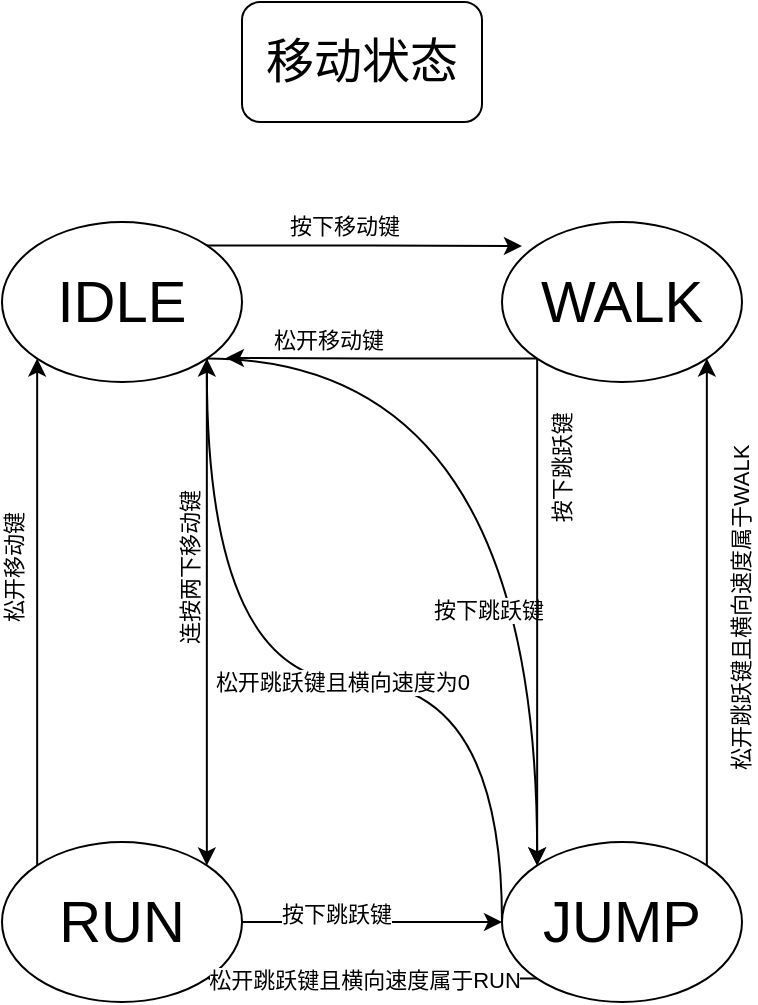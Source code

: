 <mxfile version="14.5.6" type="github">
  <diagram id="a8V6xE4K6zmkr7lATeWG" name="Page-1">
    <mxGraphModel dx="946" dy="620" grid="1" gridSize="10" guides="1" tooltips="1" connect="1" arrows="1" fold="1" page="1" pageScale="1" pageWidth="827" pageHeight="1169" math="0" shadow="0">
      <root>
        <mxCell id="0" />
        <mxCell id="1" parent="0" />
        <mxCell id="vXU-PP5SjP0_AMvp50s_-1" value="&lt;font style=&quot;font-size: 24px&quot;&gt;移动状态&lt;/font&gt;" style="rounded=1;whiteSpace=wrap;html=1;" vertex="1" parent="1">
          <mxGeometry x="300" y="180" width="120" height="60" as="geometry" />
        </mxCell>
        <mxCell id="vXU-PP5SjP0_AMvp50s_-8" style="edgeStyle=orthogonalEdgeStyle;rounded=0;orthogonalLoop=1;jettySize=auto;html=1;exitX=1;exitY=0;exitDx=0;exitDy=0;entryX=0.083;entryY=0.15;entryDx=0;entryDy=0;entryPerimeter=0;" edge="1" parent="1" source="vXU-PP5SjP0_AMvp50s_-2" target="vXU-PP5SjP0_AMvp50s_-3">
          <mxGeometry relative="1" as="geometry" />
        </mxCell>
        <mxCell id="vXU-PP5SjP0_AMvp50s_-9" value="按下移动键" style="edgeLabel;html=1;align=center;verticalAlign=bottom;resizable=0;points=[];" vertex="1" connectable="0" parent="vXU-PP5SjP0_AMvp50s_-8">
          <mxGeometry x="-0.169" y="1" relative="1" as="geometry">
            <mxPoint x="3" as="offset" />
          </mxGeometry>
        </mxCell>
        <mxCell id="vXU-PP5SjP0_AMvp50s_-14" style="edgeStyle=orthogonalEdgeStyle;rounded=0;orthogonalLoop=1;jettySize=auto;html=1;exitX=1;exitY=1;exitDx=0;exitDy=0;entryX=1;entryY=0;entryDx=0;entryDy=0;" edge="1" parent="1" source="vXU-PP5SjP0_AMvp50s_-2" target="vXU-PP5SjP0_AMvp50s_-4">
          <mxGeometry relative="1" as="geometry" />
        </mxCell>
        <mxCell id="vXU-PP5SjP0_AMvp50s_-15" value="连按两下移动键" style="edgeLabel;html=1;align=center;verticalAlign=bottom;resizable=0;points=[];horizontal=0;" vertex="1" connectable="0" parent="vXU-PP5SjP0_AMvp50s_-14">
          <mxGeometry x="-0.17" relative="1" as="geometry">
            <mxPoint as="offset" />
          </mxGeometry>
        </mxCell>
        <mxCell id="vXU-PP5SjP0_AMvp50s_-19" style="edgeStyle=orthogonalEdgeStyle;orthogonalLoop=1;jettySize=auto;html=1;exitX=1;exitY=1;exitDx=0;exitDy=0;entryX=0;entryY=0;entryDx=0;entryDy=0;curved=1;" edge="1" parent="1" source="vXU-PP5SjP0_AMvp50s_-2" target="vXU-PP5SjP0_AMvp50s_-5">
          <mxGeometry relative="1" as="geometry" />
        </mxCell>
        <mxCell id="vXU-PP5SjP0_AMvp50s_-20" value="按下跳跃键" style="edgeLabel;html=1;align=center;verticalAlign=middle;resizable=0;points=[];" vertex="1" connectable="0" parent="vXU-PP5SjP0_AMvp50s_-19">
          <mxGeometry x="0.39" y="-25" relative="1" as="geometry">
            <mxPoint as="offset" />
          </mxGeometry>
        </mxCell>
        <mxCell id="vXU-PP5SjP0_AMvp50s_-2" value="&lt;font style=&quot;font-size: 29px&quot;&gt;IDLE&lt;/font&gt;" style="ellipse;whiteSpace=wrap;html=1;" vertex="1" parent="1">
          <mxGeometry x="180" y="290" width="120" height="80" as="geometry" />
        </mxCell>
        <mxCell id="vXU-PP5SjP0_AMvp50s_-10" style="edgeStyle=orthogonalEdgeStyle;rounded=0;orthogonalLoop=1;jettySize=auto;html=1;exitX=0;exitY=1;exitDx=0;exitDy=0;entryX=0.933;entryY=0.85;entryDx=0;entryDy=0;entryPerimeter=0;" edge="1" parent="1" source="vXU-PP5SjP0_AMvp50s_-3" target="vXU-PP5SjP0_AMvp50s_-2">
          <mxGeometry relative="1" as="geometry" />
        </mxCell>
        <mxCell id="vXU-PP5SjP0_AMvp50s_-11" value="松开移动键" style="edgeLabel;html=1;align=center;verticalAlign=bottom;resizable=0;points=[];" vertex="1" connectable="0" parent="vXU-PP5SjP0_AMvp50s_-10">
          <mxGeometry x="0.381" y="-1" relative="1" as="geometry">
            <mxPoint x="2" as="offset" />
          </mxGeometry>
        </mxCell>
        <mxCell id="vXU-PP5SjP0_AMvp50s_-23" style="edgeStyle=orthogonalEdgeStyle;curved=1;orthogonalLoop=1;jettySize=auto;html=1;exitX=0;exitY=1;exitDx=0;exitDy=0;entryX=0;entryY=0;entryDx=0;entryDy=0;strokeColor=#000000;" edge="1" parent="1" source="vXU-PP5SjP0_AMvp50s_-3" target="vXU-PP5SjP0_AMvp50s_-5">
          <mxGeometry relative="1" as="geometry" />
        </mxCell>
        <mxCell id="vXU-PP5SjP0_AMvp50s_-25" value="按下跳跃键&lt;br&gt;" style="edgeLabel;html=1;align=center;verticalAlign=top;resizable=0;points=[];horizontal=0;" vertex="1" connectable="0" parent="vXU-PP5SjP0_AMvp50s_-23">
          <mxGeometry x="-0.562" y="-1" relative="1" as="geometry">
            <mxPoint as="offset" />
          </mxGeometry>
        </mxCell>
        <mxCell id="vXU-PP5SjP0_AMvp50s_-3" value="&lt;span style=&quot;font-size: 29px&quot;&gt;WALK&lt;br&gt;&lt;/span&gt;" style="ellipse;whiteSpace=wrap;html=1;" vertex="1" parent="1">
          <mxGeometry x="430" y="290" width="120" height="80" as="geometry" />
        </mxCell>
        <mxCell id="vXU-PP5SjP0_AMvp50s_-16" style="edgeStyle=orthogonalEdgeStyle;rounded=0;orthogonalLoop=1;jettySize=auto;html=1;exitX=0;exitY=0;exitDx=0;exitDy=0;entryX=0;entryY=1;entryDx=0;entryDy=0;" edge="1" parent="1" source="vXU-PP5SjP0_AMvp50s_-4" target="vXU-PP5SjP0_AMvp50s_-2">
          <mxGeometry relative="1" as="geometry" />
        </mxCell>
        <mxCell id="vXU-PP5SjP0_AMvp50s_-17" value="松开移动键" style="edgeLabel;html=1;align=center;verticalAlign=bottom;resizable=0;points=[];horizontal=0;" vertex="1" connectable="0" parent="vXU-PP5SjP0_AMvp50s_-16">
          <mxGeometry x="0.17" y="3" relative="1" as="geometry">
            <mxPoint as="offset" />
          </mxGeometry>
        </mxCell>
        <mxCell id="vXU-PP5SjP0_AMvp50s_-31" style="edgeStyle=orthogonalEdgeStyle;curved=1;orthogonalLoop=1;jettySize=auto;html=1;exitX=1;exitY=0.5;exitDx=0;exitDy=0;strokeColor=#000000;" edge="1" parent="1" source="vXU-PP5SjP0_AMvp50s_-4" target="vXU-PP5SjP0_AMvp50s_-5">
          <mxGeometry relative="1" as="geometry" />
        </mxCell>
        <mxCell id="vXU-PP5SjP0_AMvp50s_-32" value="按下跳跃键" style="edgeLabel;html=1;align=center;verticalAlign=middle;resizable=0;points=[];" vertex="1" connectable="0" parent="vXU-PP5SjP0_AMvp50s_-31">
          <mxGeometry x="-0.277" y="4" relative="1" as="geometry">
            <mxPoint as="offset" />
          </mxGeometry>
        </mxCell>
        <mxCell id="vXU-PP5SjP0_AMvp50s_-4" value="&lt;span style=&quot;font-size: 29px&quot;&gt;RUN&lt;br&gt;&lt;/span&gt;" style="ellipse;whiteSpace=wrap;html=1;" vertex="1" parent="1">
          <mxGeometry x="180" y="600" width="120" height="80" as="geometry" />
        </mxCell>
        <mxCell id="vXU-PP5SjP0_AMvp50s_-26" style="edgeStyle=orthogonalEdgeStyle;curved=1;orthogonalLoop=1;jettySize=auto;html=1;exitX=1;exitY=0;exitDx=0;exitDy=0;entryX=1;entryY=1;entryDx=0;entryDy=0;strokeColor=#000000;" edge="1" parent="1" source="vXU-PP5SjP0_AMvp50s_-5" target="vXU-PP5SjP0_AMvp50s_-3">
          <mxGeometry relative="1" as="geometry" />
        </mxCell>
        <mxCell id="vXU-PP5SjP0_AMvp50s_-27" value="松开跳跃键且横向速度属于WALK" style="edgeLabel;html=1;align=center;verticalAlign=top;resizable=0;points=[];horizontal=0;" vertex="1" connectable="0" parent="vXU-PP5SjP0_AMvp50s_-26">
          <mxGeometry x="0.271" y="-4" relative="1" as="geometry">
            <mxPoint y="32.28" as="offset" />
          </mxGeometry>
        </mxCell>
        <mxCell id="vXU-PP5SjP0_AMvp50s_-28" style="edgeStyle=orthogonalEdgeStyle;curved=1;orthogonalLoop=1;jettySize=auto;html=1;exitX=0;exitY=0.5;exitDx=0;exitDy=0;entryX=1;entryY=1;entryDx=0;entryDy=0;strokeColor=#000000;" edge="1" parent="1" source="vXU-PP5SjP0_AMvp50s_-5" target="vXU-PP5SjP0_AMvp50s_-2">
          <mxGeometry relative="1" as="geometry">
            <Array as="points">
              <mxPoint x="430" y="520" />
              <mxPoint x="282" y="520" />
            </Array>
          </mxGeometry>
        </mxCell>
        <mxCell id="vXU-PP5SjP0_AMvp50s_-29" value="松开跳跃键且横向速度为0" style="edgeLabel;html=1;align=center;verticalAlign=middle;resizable=0;points=[];" vertex="1" connectable="0" parent="vXU-PP5SjP0_AMvp50s_-28">
          <mxGeometry x="0.02" y="-5" relative="1" as="geometry">
            <mxPoint x="19" y="5" as="offset" />
          </mxGeometry>
        </mxCell>
        <mxCell id="vXU-PP5SjP0_AMvp50s_-33" style="edgeStyle=orthogonalEdgeStyle;curved=1;orthogonalLoop=1;jettySize=auto;html=1;exitX=0;exitY=1;exitDx=0;exitDy=0;entryX=1;entryY=1;entryDx=0;entryDy=0;strokeColor=#000000;" edge="1" parent="1" source="vXU-PP5SjP0_AMvp50s_-5" target="vXU-PP5SjP0_AMvp50s_-4">
          <mxGeometry relative="1" as="geometry" />
        </mxCell>
        <mxCell id="vXU-PP5SjP0_AMvp50s_-34" value="松开跳跃键且横向速度属于RUN" style="edgeLabel;html=1;align=center;verticalAlign=middle;resizable=0;points=[];" vertex="1" connectable="0" parent="vXU-PP5SjP0_AMvp50s_-33">
          <mxGeometry x="0.182" relative="1" as="geometry">
            <mxPoint x="10.43" as="offset" />
          </mxGeometry>
        </mxCell>
        <mxCell id="vXU-PP5SjP0_AMvp50s_-5" value="&lt;span style=&quot;font-size: 29px&quot;&gt;JUMP&lt;br&gt;&lt;/span&gt;" style="ellipse;whiteSpace=wrap;html=1;" vertex="1" parent="1">
          <mxGeometry x="430" y="600" width="120" height="80" as="geometry" />
        </mxCell>
      </root>
    </mxGraphModel>
  </diagram>
</mxfile>
